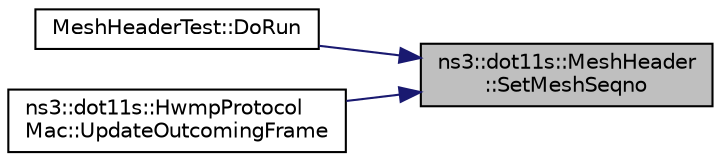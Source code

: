 digraph "ns3::dot11s::MeshHeader::SetMeshSeqno"
{
 // LATEX_PDF_SIZE
  edge [fontname="Helvetica",fontsize="10",labelfontname="Helvetica",labelfontsize="10"];
  node [fontname="Helvetica",fontsize="10",shape=record];
  rankdir="RL";
  Node1 [label="ns3::dot11s::MeshHeader\l::SetMeshSeqno",height=0.2,width=0.4,color="black", fillcolor="grey75", style="filled", fontcolor="black",tooltip="Set four-byte mesh sequence number."];
  Node1 -> Node2 [dir="back",color="midnightblue",fontsize="10",style="solid",fontname="Helvetica"];
  Node2 [label="MeshHeaderTest::DoRun",height=0.2,width=0.4,color="black", fillcolor="white", style="filled",URL="$struct_mesh_header_test.html#a0e2f9fd40d75a0a955e2c90658735316",tooltip="Implementation to actually run this TestCase."];
  Node1 -> Node3 [dir="back",color="midnightblue",fontsize="10",style="solid",fontname="Helvetica"];
  Node3 [label="ns3::dot11s::HwmpProtocol\lMac::UpdateOutcomingFrame",height=0.2,width=0.4,color="black", fillcolor="white", style="filled",URL="$classns3_1_1dot11s_1_1_hwmp_protocol_mac.html#ac4e4a220e540cb34c502fa62fe391ef2",tooltip="allow HwmpProtocol class friend access"];
}

